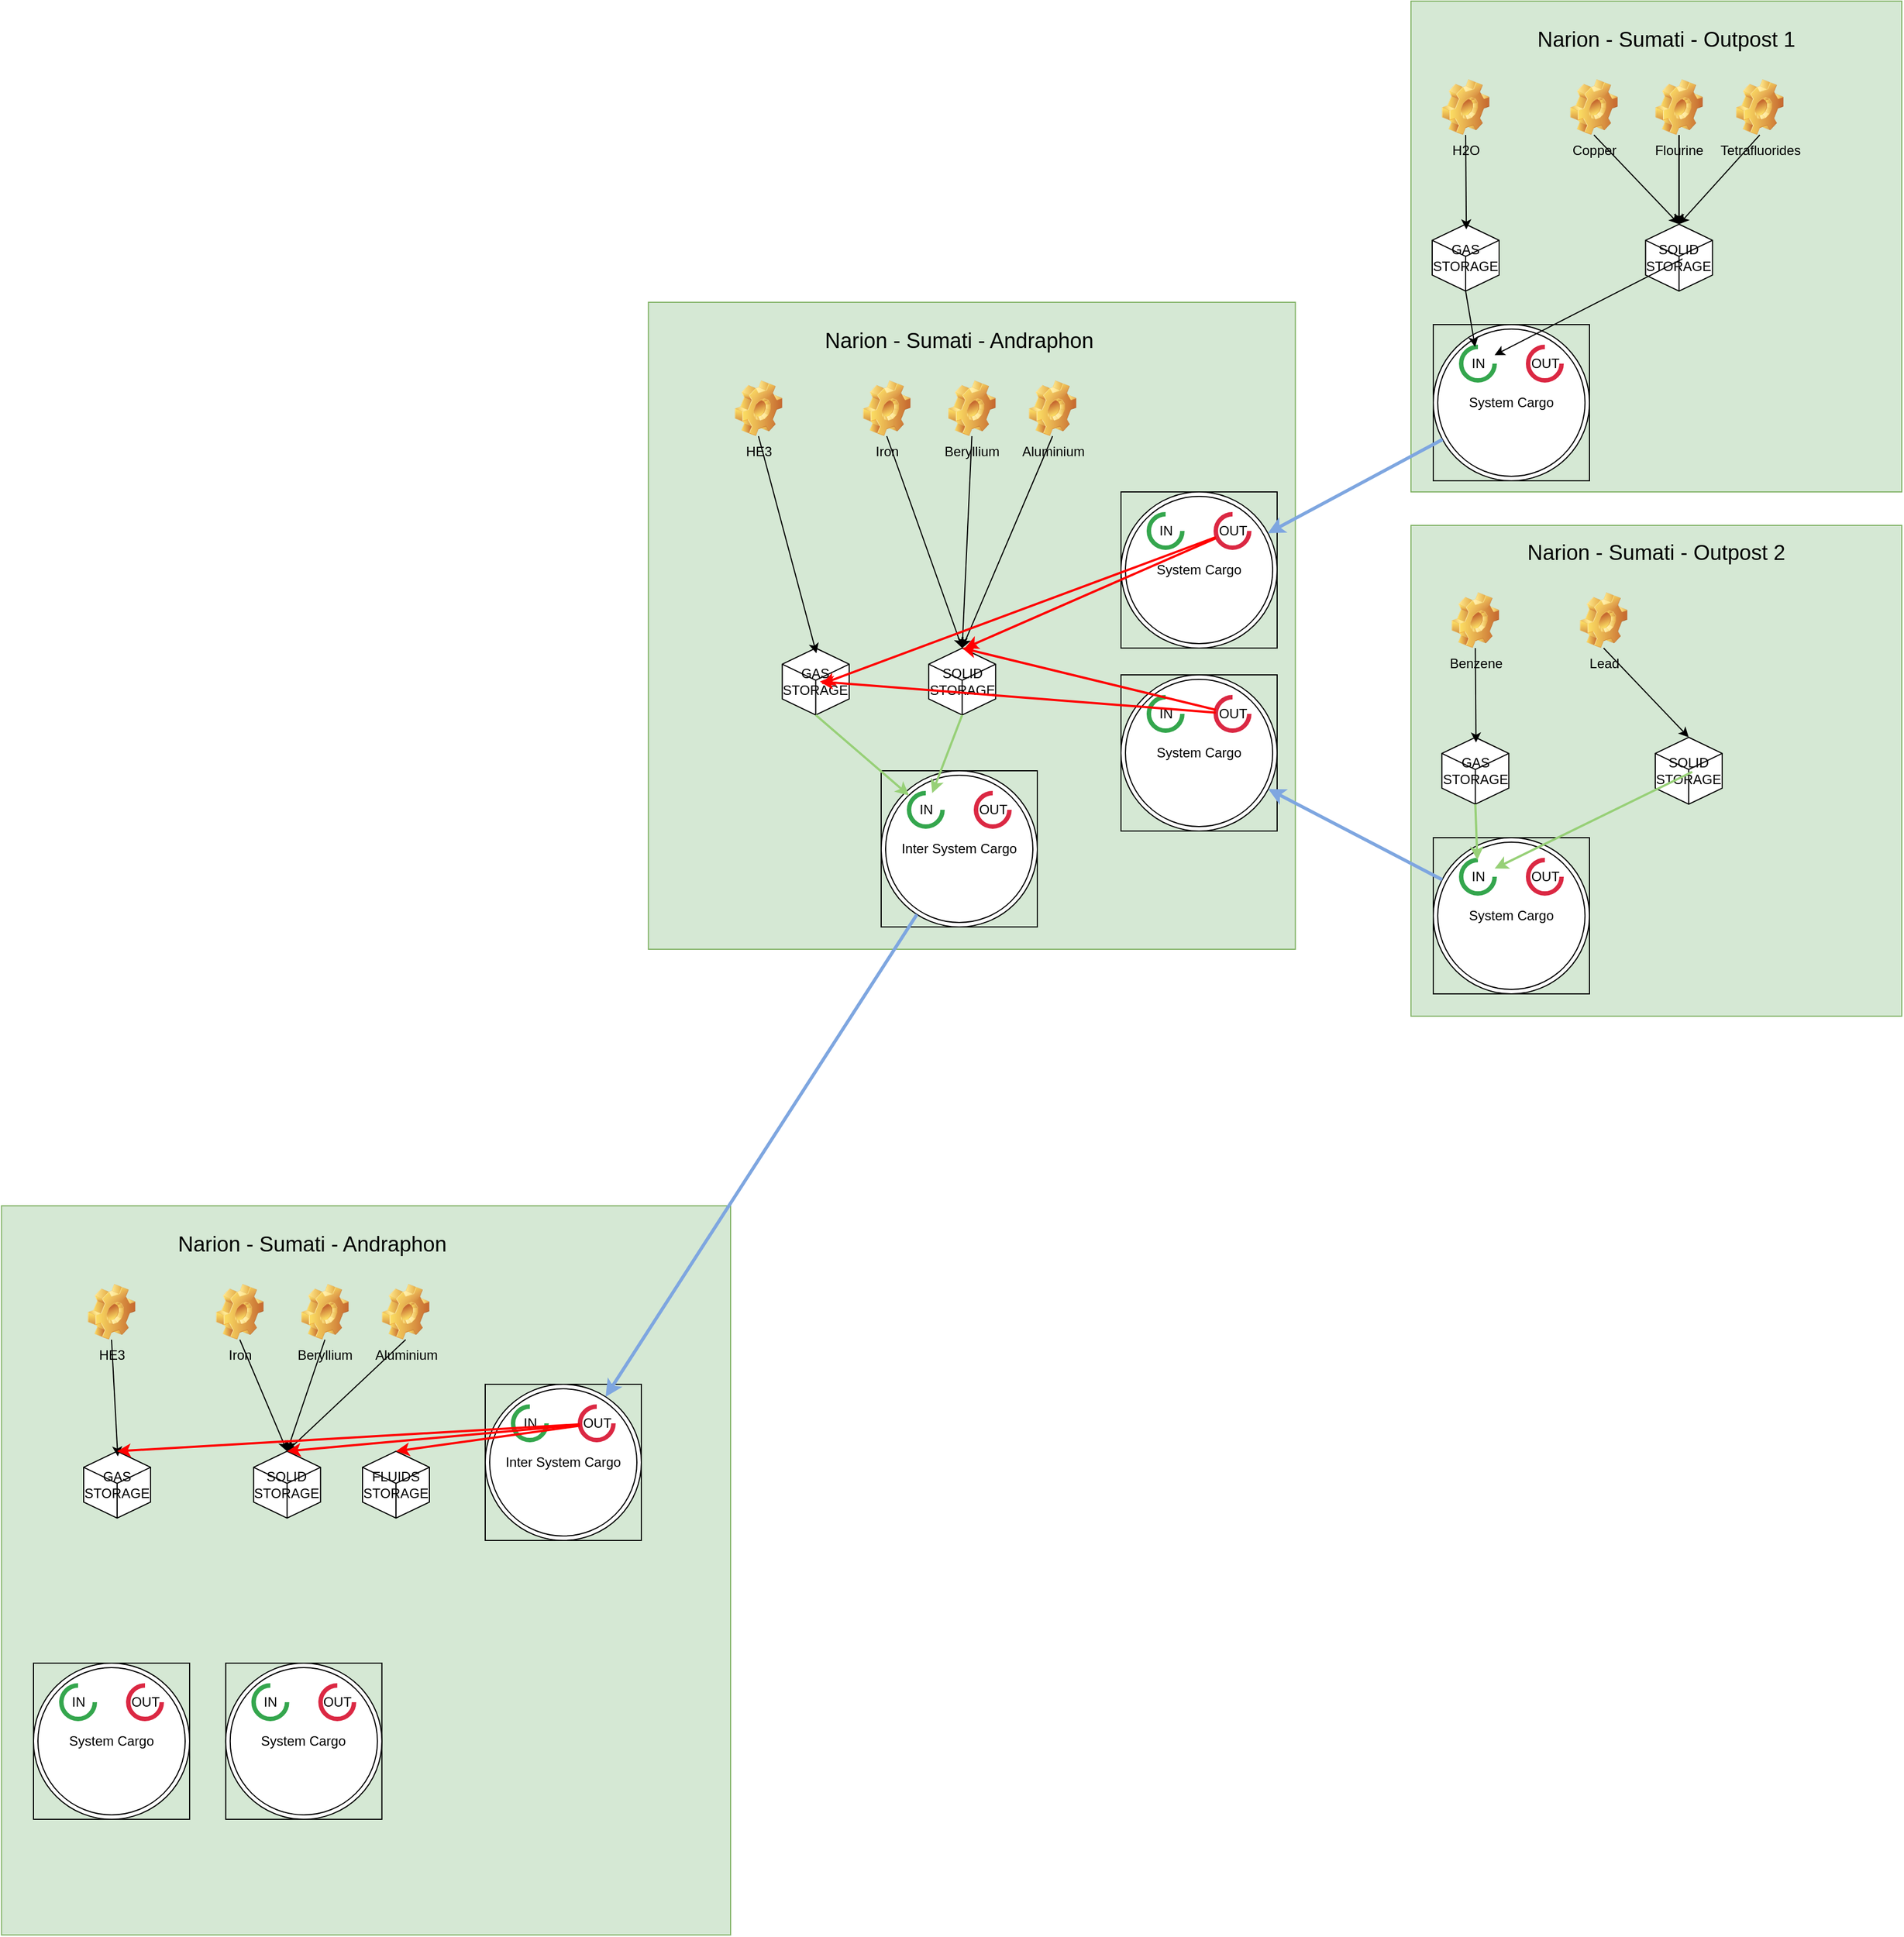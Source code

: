 <mxfile version="21.8.0" type="github">
  <diagram id="6a731a19-8d31-9384-78a2-239565b7b9f0" name="Page-1">
    <mxGraphModel dx="2856" dy="1709" grid="1" gridSize="10" guides="1" tooltips="1" connect="1" arrows="1" fold="1" page="1" pageScale="1" pageWidth="1169" pageHeight="827" background="none" math="0" shadow="0">
      <root>
        <mxCell id="0" />
        <mxCell id="1" parent="0" />
        <mxCell id="N36Ikm1QesRVF4nRVXAc-55" value="" style="whiteSpace=wrap;html=1;aspect=fixed;fillColor=#d5e8d4;strokeColor=#82b366;" vertex="1" parent="1">
          <mxGeometry x="-13.68" y="10" width="580" height="580" as="geometry" />
        </mxCell>
        <mxCell id="N36Ikm1QesRVF4nRVXAc-56" value="Narion - Sumati - Andraphon" style="text;strokeColor=none;align=center;fillColor=none;html=1;verticalAlign=middle;whiteSpace=wrap;rounded=0;fontSize=19;" vertex="1" parent="1">
          <mxGeometry x="60" y="30" width="410" height="30" as="geometry" />
        </mxCell>
        <mxCell id="N36Ikm1QesRVF4nRVXAc-57" value="HE3" style="shape=image;html=1;verticalLabelPosition=bottom;verticalAlign=top;imageAspect=1;aspect=fixed;image=img/clipart/Gear_128x128.png" vertex="1" parent="1">
          <mxGeometry x="63.69" y="80" width="42.63" height="50" as="geometry" />
        </mxCell>
        <mxCell id="N36Ikm1QesRVF4nRVXAc-58" value="GAS STORAGE" style="html=1;whiteSpace=wrap;shape=isoCube2;backgroundOutline=1;isoAngle=15;" vertex="1" parent="1">
          <mxGeometry x="106.32" y="320" width="60" height="60" as="geometry" />
        </mxCell>
        <mxCell id="N36Ikm1QesRVF4nRVXAc-59" style="edgeStyle=none;rounded=0;orthogonalLoop=1;jettySize=auto;html=1;exitX=0.5;exitY=1;exitDx=0;exitDy=0;entryX=0.51;entryY=0.078;entryDx=0;entryDy=0;entryPerimeter=0;" edge="1" parent="1" source="N36Ikm1QesRVF4nRVXAc-57" target="N36Ikm1QesRVF4nRVXAc-58">
          <mxGeometry relative="1" as="geometry">
            <mxPoint x="85" y="200" as="targetPoint" />
          </mxGeometry>
        </mxCell>
        <mxCell id="N36Ikm1QesRVF4nRVXAc-60" value="Iron" style="shape=image;html=1;verticalLabelPosition=bottom;verticalAlign=top;imageAspect=1;aspect=fixed;image=img/clipart/Gear_128x128.png" vertex="1" parent="1">
          <mxGeometry x="178.69" y="80" width="42.63" height="50" as="geometry" />
        </mxCell>
        <mxCell id="N36Ikm1QesRVF4nRVXAc-61" value="SOLID STORAGE" style="html=1;whiteSpace=wrap;shape=isoCube2;backgroundOutline=1;isoAngle=15;" vertex="1" parent="1">
          <mxGeometry x="237.63" y="320" width="60" height="60" as="geometry" />
        </mxCell>
        <mxCell id="N36Ikm1QesRVF4nRVXAc-62" style="edgeStyle=none;rounded=0;orthogonalLoop=1;jettySize=auto;html=1;exitX=0.5;exitY=1;exitDx=0;exitDy=0;entryX=0.5;entryY=0;entryDx=0;entryDy=0;entryPerimeter=0;" edge="1" parent="1" source="N36Ikm1QesRVF4nRVXAc-60" target="N36Ikm1QesRVF4nRVXAc-61">
          <mxGeometry relative="1" as="geometry">
            <mxPoint x="268" y="225" as="targetPoint" />
          </mxGeometry>
        </mxCell>
        <mxCell id="N36Ikm1QesRVF4nRVXAc-63" value="Beryllium" style="shape=image;html=1;verticalLabelPosition=bottom;verticalAlign=top;imageAspect=1;aspect=fixed;image=img/clipart/Gear_128x128.png" vertex="1" parent="1">
          <mxGeometry x="255" y="80" width="42.63" height="50" as="geometry" />
        </mxCell>
        <mxCell id="N36Ikm1QesRVF4nRVXAc-64" value="Aluminium" style="shape=image;html=1;verticalLabelPosition=bottom;verticalAlign=top;imageAspect=1;aspect=fixed;image=img/clipart/Gear_128x128.png" vertex="1" parent="1">
          <mxGeometry x="327.37" y="80" width="42.63" height="50" as="geometry" />
        </mxCell>
        <mxCell id="N36Ikm1QesRVF4nRVXAc-65" style="edgeStyle=none;rounded=0;orthogonalLoop=1;jettySize=auto;html=1;exitX=0.5;exitY=1;exitDx=0;exitDy=0;entryX=0.5;entryY=0;entryDx=0;entryDy=0;entryPerimeter=0;" edge="1" parent="1" source="N36Ikm1QesRVF4nRVXAc-63" target="N36Ikm1QesRVF4nRVXAc-61">
          <mxGeometry relative="1" as="geometry">
            <mxPoint x="211" y="225" as="targetPoint" />
            <mxPoint x="210" y="140" as="sourcePoint" />
          </mxGeometry>
        </mxCell>
        <mxCell id="N36Ikm1QesRVF4nRVXAc-66" style="edgeStyle=none;rounded=0;orthogonalLoop=1;jettySize=auto;html=1;exitX=0.5;exitY=1;exitDx=0;exitDy=0;entryX=0.5;entryY=0;entryDx=0;entryDy=0;entryPerimeter=0;" edge="1" parent="1" source="N36Ikm1QesRVF4nRVXAc-64" target="N36Ikm1QesRVF4nRVXAc-61">
          <mxGeometry relative="1" as="geometry">
            <mxPoint x="210" y="220" as="targetPoint" />
            <mxPoint x="286" y="140" as="sourcePoint" />
          </mxGeometry>
        </mxCell>
        <mxCell id="N36Ikm1QesRVF4nRVXAc-68" value="" style="whiteSpace=wrap;html=1;aspect=fixed;fillColor=#d5e8d4;strokeColor=#82b366;" vertex="1" parent="1">
          <mxGeometry x="670" y="-260" width="440" height="440" as="geometry" />
        </mxCell>
        <mxCell id="N36Ikm1QesRVF4nRVXAc-69" value="Narion - Sumati - Outpost 1" style="text;strokeColor=none;align=center;fillColor=none;html=1;verticalAlign=middle;whiteSpace=wrap;rounded=0;fontSize=19;" vertex="1" parent="1">
          <mxGeometry x="694" y="-240" width="410" height="30" as="geometry" />
        </mxCell>
        <mxCell id="N36Ikm1QesRVF4nRVXAc-70" value="H2O" style="shape=image;html=1;verticalLabelPosition=bottom;verticalAlign=top;imageAspect=1;aspect=fixed;image=img/clipart/Gear_128x128.png" vertex="1" parent="1">
          <mxGeometry x="697.69" y="-190" width="42.63" height="50" as="geometry" />
        </mxCell>
        <mxCell id="N36Ikm1QesRVF4nRVXAc-71" value="GAS STORAGE" style="html=1;whiteSpace=wrap;shape=isoCube2;backgroundOutline=1;isoAngle=15;" vertex="1" parent="1">
          <mxGeometry x="689" y="-60" width="60" height="60" as="geometry" />
        </mxCell>
        <mxCell id="N36Ikm1QesRVF4nRVXAc-72" style="edgeStyle=none;rounded=0;orthogonalLoop=1;jettySize=auto;html=1;exitX=0.5;exitY=1;exitDx=0;exitDy=0;entryX=0.51;entryY=0.078;entryDx=0;entryDy=0;entryPerimeter=0;" edge="1" parent="1" source="N36Ikm1QesRVF4nRVXAc-70" target="N36Ikm1QesRVF4nRVXAc-71">
          <mxGeometry relative="1" as="geometry">
            <mxPoint x="719" y="-70" as="targetPoint" />
          </mxGeometry>
        </mxCell>
        <mxCell id="N36Ikm1QesRVF4nRVXAc-73" value="Copper" style="shape=image;html=1;verticalLabelPosition=bottom;verticalAlign=top;imageAspect=1;aspect=fixed;image=img/clipart/Gear_128x128.png" vertex="1" parent="1">
          <mxGeometry x="812.69" y="-190" width="42.63" height="50" as="geometry" />
        </mxCell>
        <mxCell id="N36Ikm1QesRVF4nRVXAc-74" value="SOLID STORAGE" style="html=1;whiteSpace=wrap;shape=isoCube2;backgroundOutline=1;isoAngle=15;" vertex="1" parent="1">
          <mxGeometry x="880.31" y="-60" width="60" height="60" as="geometry" />
        </mxCell>
        <mxCell id="N36Ikm1QesRVF4nRVXAc-75" style="edgeStyle=none;rounded=0;orthogonalLoop=1;jettySize=auto;html=1;exitX=0.5;exitY=1;exitDx=0;exitDy=0;entryX=0.5;entryY=0;entryDx=0;entryDy=0;entryPerimeter=0;" edge="1" parent="1" source="N36Ikm1QesRVF4nRVXAc-73" target="N36Ikm1QesRVF4nRVXAc-74">
          <mxGeometry relative="1" as="geometry">
            <mxPoint x="902" y="-45" as="targetPoint" />
          </mxGeometry>
        </mxCell>
        <mxCell id="N36Ikm1QesRVF4nRVXAc-100" value="" style="edgeStyle=none;rounded=0;orthogonalLoop=1;jettySize=auto;html=1;" edge="1" parent="1" source="N36Ikm1QesRVF4nRVXAc-76" target="N36Ikm1QesRVF4nRVXAc-74">
          <mxGeometry relative="1" as="geometry" />
        </mxCell>
        <mxCell id="N36Ikm1QesRVF4nRVXAc-76" value="Flourine" style="shape=image;html=1;verticalLabelPosition=bottom;verticalAlign=top;imageAspect=1;aspect=fixed;image=img/clipart/Gear_128x128.png" vertex="1" parent="1">
          <mxGeometry x="889" y="-190" width="42.63" height="50" as="geometry" />
        </mxCell>
        <mxCell id="N36Ikm1QesRVF4nRVXAc-77" value="Tetrafluorides" style="shape=image;html=1;verticalLabelPosition=bottom;verticalAlign=top;imageAspect=1;aspect=fixed;image=img/clipart/Gear_128x128.png" vertex="1" parent="1">
          <mxGeometry x="961.37" y="-190" width="42.63" height="50" as="geometry" />
        </mxCell>
        <mxCell id="N36Ikm1QesRVF4nRVXAc-78" style="edgeStyle=none;rounded=0;orthogonalLoop=1;jettySize=auto;html=1;exitX=0.5;exitY=1;exitDx=0;exitDy=0;entryX=0.5;entryY=0;entryDx=0;entryDy=0;entryPerimeter=0;" edge="1" parent="1" source="N36Ikm1QesRVF4nRVXAc-76" target="N36Ikm1QesRVF4nRVXAc-74">
          <mxGeometry relative="1" as="geometry">
            <mxPoint x="845" y="-45" as="targetPoint" />
            <mxPoint x="844" y="-130" as="sourcePoint" />
          </mxGeometry>
        </mxCell>
        <mxCell id="N36Ikm1QesRVF4nRVXAc-79" style="edgeStyle=none;rounded=0;orthogonalLoop=1;jettySize=auto;html=1;exitX=0.5;exitY=1;exitDx=0;exitDy=0;entryX=0.5;entryY=0;entryDx=0;entryDy=0;entryPerimeter=0;" edge="1" parent="1" source="N36Ikm1QesRVF4nRVXAc-77" target="N36Ikm1QesRVF4nRVXAc-74">
          <mxGeometry relative="1" as="geometry">
            <mxPoint x="844" y="-50" as="targetPoint" />
            <mxPoint x="920" y="-130" as="sourcePoint" />
          </mxGeometry>
        </mxCell>
        <mxCell id="N36Ikm1QesRVF4nRVXAc-83" value="" style="group;strokeColor=default;" vertex="1" connectable="0" parent="1">
          <mxGeometry x="195" y="430" width="140" height="140" as="geometry" />
        </mxCell>
        <mxCell id="N36Ikm1QesRVF4nRVXAc-80" value="Inter System Cargo" style="ellipse;shape=doubleEllipse;whiteSpace=wrap;html=1;aspect=fixed;" vertex="1" parent="N36Ikm1QesRVF4nRVXAc-83">
          <mxGeometry width="140" height="140" as="geometry" />
        </mxCell>
        <mxCell id="N36Ikm1QesRVF4nRVXAc-81" value="IN" style="html=1;shadow=0;dashed=0;shape=mxgraph.basic.arc;startAngle=0.25;endAngle=1;strokeWidth=4;strokeColor=#34A64D;" vertex="1" parent="N36Ikm1QesRVF4nRVXAc-83">
          <mxGeometry x="25" y="20" width="30" height="30" as="geometry" />
        </mxCell>
        <mxCell id="N36Ikm1QesRVF4nRVXAc-82" value="OUT" style="html=1;shadow=0;dashed=0;shape=mxgraph.basic.arc;startAngle=0.25;endAngle=1;strokeWidth=4;strokeColor=#DB2843;" vertex="1" parent="N36Ikm1QesRVF4nRVXAc-83">
          <mxGeometry x="85" y="20" width="30" height="30" as="geometry" />
        </mxCell>
        <mxCell id="N36Ikm1QesRVF4nRVXAc-84" style="edgeStyle=none;rounded=0;orthogonalLoop=1;jettySize=auto;html=1;exitX=0.5;exitY=1;exitDx=0;exitDy=0;exitPerimeter=0;strokeColor=#97D077;strokeWidth=2;" edge="1" parent="1" source="N36Ikm1QesRVF4nRVXAc-58" target="N36Ikm1QesRVF4nRVXAc-81">
          <mxGeometry relative="1" as="geometry" />
        </mxCell>
        <mxCell id="N36Ikm1QesRVF4nRVXAc-85" style="edgeStyle=none;rounded=0;orthogonalLoop=1;jettySize=auto;html=1;exitX=0.5;exitY=1;exitDx=0;exitDy=0;exitPerimeter=0;strokeColor=#97D077;strokeWidth=2;" edge="1" parent="1" source="N36Ikm1QesRVF4nRVXAc-61" target="N36Ikm1QesRVF4nRVXAc-81">
          <mxGeometry relative="1" as="geometry">
            <mxPoint x="70" y="450" as="targetPoint" />
          </mxGeometry>
        </mxCell>
        <mxCell id="N36Ikm1QesRVF4nRVXAc-86" value="" style="group;strokeColor=default;" vertex="1" connectable="0" parent="1">
          <mxGeometry x="410" y="180" width="140" height="140" as="geometry" />
        </mxCell>
        <mxCell id="N36Ikm1QesRVF4nRVXAc-87" value="System Cargo" style="ellipse;shape=doubleEllipse;whiteSpace=wrap;html=1;aspect=fixed;" vertex="1" parent="N36Ikm1QesRVF4nRVXAc-86">
          <mxGeometry width="140" height="140" as="geometry" />
        </mxCell>
        <mxCell id="N36Ikm1QesRVF4nRVXAc-88" value="IN" style="html=1;shadow=0;dashed=0;shape=mxgraph.basic.arc;startAngle=0.25;endAngle=1;strokeWidth=4;strokeColor=#34A64D;" vertex="1" parent="N36Ikm1QesRVF4nRVXAc-86">
          <mxGeometry x="25" y="20" width="30" height="30" as="geometry" />
        </mxCell>
        <mxCell id="N36Ikm1QesRVF4nRVXAc-89" value="OUT" style="html=1;shadow=0;dashed=0;shape=mxgraph.basic.arc;startAngle=0.25;endAngle=1;strokeWidth=4;strokeColor=#DB2843;" vertex="1" parent="N36Ikm1QesRVF4nRVXAc-86">
          <mxGeometry x="85" y="20" width="30" height="30" as="geometry" />
        </mxCell>
        <mxCell id="N36Ikm1QesRVF4nRVXAc-94" value="" style="whiteSpace=wrap;html=1;aspect=fixed;fillColor=#d5e8d4;strokeColor=#82b366;" vertex="1" parent="1">
          <mxGeometry x="670" y="210" width="440" height="440" as="geometry" />
        </mxCell>
        <mxCell id="N36Ikm1QesRVF4nRVXAc-95" value="Narion - Sumati - Outpost 2" style="text;strokeColor=none;align=center;fillColor=none;html=1;verticalAlign=middle;whiteSpace=wrap;rounded=0;fontSize=19;" vertex="1" parent="1">
          <mxGeometry x="685" y="220" width="410" height="30" as="geometry" />
        </mxCell>
        <mxCell id="N36Ikm1QesRVF4nRVXAc-96" value="" style="group;strokeColor=default;" vertex="1" connectable="0" parent="1">
          <mxGeometry x="690" y="30" width="140" height="140" as="geometry" />
        </mxCell>
        <mxCell id="N36Ikm1QesRVF4nRVXAc-97" value="System Cargo" style="ellipse;shape=doubleEllipse;whiteSpace=wrap;html=1;aspect=fixed;" vertex="1" parent="N36Ikm1QesRVF4nRVXAc-96">
          <mxGeometry width="140" height="140" as="geometry" />
        </mxCell>
        <mxCell id="N36Ikm1QesRVF4nRVXAc-98" value="IN" style="html=1;shadow=0;dashed=0;shape=mxgraph.basic.arc;startAngle=0.25;endAngle=1;strokeWidth=4;strokeColor=#34A64D;" vertex="1" parent="N36Ikm1QesRVF4nRVXAc-96">
          <mxGeometry x="25" y="20" width="30" height="30" as="geometry" />
        </mxCell>
        <mxCell id="N36Ikm1QesRVF4nRVXAc-99" value="OUT" style="html=1;shadow=0;dashed=0;shape=mxgraph.basic.arc;startAngle=0.25;endAngle=1;strokeWidth=4;strokeColor=#DB2843;" vertex="1" parent="N36Ikm1QesRVF4nRVXAc-96">
          <mxGeometry x="85" y="20" width="30" height="30" as="geometry" />
        </mxCell>
        <mxCell id="N36Ikm1QesRVF4nRVXAc-101" style="edgeStyle=none;rounded=0;orthogonalLoop=1;jettySize=auto;html=1;exitX=0.5;exitY=1;exitDx=0;exitDy=0;exitPerimeter=0;" edge="1" parent="1" source="N36Ikm1QesRVF4nRVXAc-71" target="N36Ikm1QesRVF4nRVXAc-98">
          <mxGeometry relative="1" as="geometry">
            <mxPoint x="730" y="-45" as="targetPoint" />
            <mxPoint x="729" y="-130" as="sourcePoint" />
          </mxGeometry>
        </mxCell>
        <mxCell id="N36Ikm1QesRVF4nRVXAc-102" style="edgeStyle=none;rounded=0;orthogonalLoop=1;jettySize=auto;html=1;exitX=0.552;exitY=0.517;exitDx=0;exitDy=0;exitPerimeter=0;" edge="1" parent="1" source="N36Ikm1QesRVF4nRVXAc-74" target="N36Ikm1QesRVF4nRVXAc-98">
          <mxGeometry relative="1" as="geometry">
            <mxPoint x="920" y="-50" as="targetPoint" />
            <mxPoint x="844" y="-130" as="sourcePoint" />
          </mxGeometry>
        </mxCell>
        <mxCell id="N36Ikm1QesRVF4nRVXAc-103" style="edgeStyle=none;rounded=0;orthogonalLoop=1;jettySize=auto;html=1;strokeColor=#7EA6E0;strokeWidth=3;" edge="1" parent="1" source="N36Ikm1QesRVF4nRVXAc-97" target="N36Ikm1QesRVF4nRVXAc-87">
          <mxGeometry relative="1" as="geometry">
            <mxPoint x="755" y="67" as="targetPoint" />
            <mxPoint x="923" y="-19" as="sourcePoint" />
          </mxGeometry>
        </mxCell>
        <mxCell id="N36Ikm1QesRVF4nRVXAc-104" style="edgeStyle=none;rounded=0;orthogonalLoop=1;jettySize=auto;html=1;entryX=0.589;entryY=0.536;entryDx=0;entryDy=0;entryPerimeter=0;strokeColor=#ff0000;strokeWidth=2;" edge="1" parent="1" source="N36Ikm1QesRVF4nRVXAc-89" target="N36Ikm1QesRVF4nRVXAc-58">
          <mxGeometry relative="1" as="geometry">
            <mxPoint x="552" y="227" as="targetPoint" />
            <mxPoint x="708" y="143" as="sourcePoint" />
          </mxGeometry>
        </mxCell>
        <mxCell id="N36Ikm1QesRVF4nRVXAc-105" style="edgeStyle=none;rounded=0;orthogonalLoop=1;jettySize=auto;html=1;strokeColor=#ff0000;strokeWidth=2;" edge="1" parent="1" source="N36Ikm1QesRVF4nRVXAc-89">
          <mxGeometry relative="1" as="geometry">
            <mxPoint x="270" y="320" as="targetPoint" />
            <mxPoint x="505" y="231" as="sourcePoint" />
          </mxGeometry>
        </mxCell>
        <mxCell id="N36Ikm1QesRVF4nRVXAc-106" value="" style="group;strokeColor=default;" vertex="1" connectable="0" parent="1">
          <mxGeometry x="410" y="344" width="140" height="140" as="geometry" />
        </mxCell>
        <mxCell id="N36Ikm1QesRVF4nRVXAc-107" value="System Cargo" style="ellipse;shape=doubleEllipse;whiteSpace=wrap;html=1;aspect=fixed;" vertex="1" parent="N36Ikm1QesRVF4nRVXAc-106">
          <mxGeometry width="140" height="140" as="geometry" />
        </mxCell>
        <mxCell id="N36Ikm1QesRVF4nRVXAc-108" value="IN" style="html=1;shadow=0;dashed=0;shape=mxgraph.basic.arc;startAngle=0.25;endAngle=1;strokeWidth=4;strokeColor=#34A64D;" vertex="1" parent="N36Ikm1QesRVF4nRVXAc-106">
          <mxGeometry x="25" y="20" width="30" height="30" as="geometry" />
        </mxCell>
        <mxCell id="N36Ikm1QesRVF4nRVXAc-109" value="OUT" style="html=1;shadow=0;dashed=0;shape=mxgraph.basic.arc;startAngle=0.25;endAngle=1;strokeWidth=4;strokeColor=#DB2843;" vertex="1" parent="N36Ikm1QesRVF4nRVXAc-106">
          <mxGeometry x="85" y="20" width="30" height="30" as="geometry" />
        </mxCell>
        <mxCell id="N36Ikm1QesRVF4nRVXAc-110" value="" style="group;strokeColor=default;" vertex="1" connectable="0" parent="1">
          <mxGeometry x="690" y="490" width="140" height="140" as="geometry" />
        </mxCell>
        <mxCell id="N36Ikm1QesRVF4nRVXAc-111" value="System Cargo" style="ellipse;shape=doubleEllipse;whiteSpace=wrap;html=1;aspect=fixed;" vertex="1" parent="N36Ikm1QesRVF4nRVXAc-110">
          <mxGeometry width="140" height="140" as="geometry" />
        </mxCell>
        <mxCell id="N36Ikm1QesRVF4nRVXAc-112" value="IN" style="html=1;shadow=0;dashed=0;shape=mxgraph.basic.arc;startAngle=0.25;endAngle=1;strokeWidth=4;strokeColor=#34A64D;" vertex="1" parent="N36Ikm1QesRVF4nRVXAc-110">
          <mxGeometry x="25" y="20" width="30" height="30" as="geometry" />
        </mxCell>
        <mxCell id="N36Ikm1QesRVF4nRVXAc-113" value="OUT" style="html=1;shadow=0;dashed=0;shape=mxgraph.basic.arc;startAngle=0.25;endAngle=1;strokeWidth=4;strokeColor=#DB2843;" vertex="1" parent="N36Ikm1QesRVF4nRVXAc-110">
          <mxGeometry x="85" y="20" width="30" height="30" as="geometry" />
        </mxCell>
        <mxCell id="N36Ikm1QesRVF4nRVXAc-114" style="edgeStyle=none;rounded=0;orthogonalLoop=1;jettySize=auto;html=1;strokeColor=#7EA6E0;strokeWidth=3;" edge="1" parent="1" source="N36Ikm1QesRVF4nRVXAc-111" target="N36Ikm1QesRVF4nRVXAc-107">
          <mxGeometry relative="1" as="geometry">
            <mxPoint x="552" y="227" as="targetPoint" />
            <mxPoint x="708" y="143" as="sourcePoint" />
          </mxGeometry>
        </mxCell>
        <mxCell id="N36Ikm1QesRVF4nRVXAc-115" style="edgeStyle=none;rounded=0;orthogonalLoop=1;jettySize=auto;html=1;entryX=0.561;entryY=0.5;entryDx=0;entryDy=0;entryPerimeter=0;strokeColor=#ff0000;strokeWidth=2;" edge="1" parent="1" source="N36Ikm1QesRVF4nRVXAc-109" target="N36Ikm1QesRVF4nRVXAc-58">
          <mxGeometry relative="1" as="geometry">
            <mxPoint x="552" y="456" as="targetPoint" />
            <mxPoint x="708" y="538" as="sourcePoint" />
          </mxGeometry>
        </mxCell>
        <mxCell id="N36Ikm1QesRVF4nRVXAc-116" style="edgeStyle=none;rounded=0;orthogonalLoop=1;jettySize=auto;html=1;entryX=0.5;entryY=0;entryDx=0;entryDy=0;entryPerimeter=0;strokeColor=#ff0000;strokeWidth=2;" edge="1" parent="1" source="N36Ikm1QesRVF4nRVXAc-109" target="N36Ikm1QesRVF4nRVXAc-61">
          <mxGeometry relative="1" as="geometry">
            <mxPoint x="150" y="360" as="targetPoint" />
            <mxPoint x="505" y="388" as="sourcePoint" />
          </mxGeometry>
        </mxCell>
        <mxCell id="N36Ikm1QesRVF4nRVXAc-117" value="Benzene" style="shape=image;html=1;verticalLabelPosition=bottom;verticalAlign=top;imageAspect=1;aspect=fixed;image=img/clipart/Gear_128x128.png" vertex="1" parent="1">
          <mxGeometry x="706.38" y="270" width="42.63" height="50" as="geometry" />
        </mxCell>
        <mxCell id="N36Ikm1QesRVF4nRVXAc-118" value="GAS STORAGE" style="html=1;whiteSpace=wrap;shape=isoCube2;backgroundOutline=1;isoAngle=15;" vertex="1" parent="1">
          <mxGeometry x="697.69" y="400" width="60" height="60" as="geometry" />
        </mxCell>
        <mxCell id="N36Ikm1QesRVF4nRVXAc-119" style="edgeStyle=none;rounded=0;orthogonalLoop=1;jettySize=auto;html=1;exitX=0.5;exitY=1;exitDx=0;exitDy=0;entryX=0.51;entryY=0.078;entryDx=0;entryDy=0;entryPerimeter=0;" edge="1" parent="1" source="N36Ikm1QesRVF4nRVXAc-117" target="N36Ikm1QesRVF4nRVXAc-118">
          <mxGeometry relative="1" as="geometry">
            <mxPoint x="727.69" y="390" as="targetPoint" />
          </mxGeometry>
        </mxCell>
        <mxCell id="N36Ikm1QesRVF4nRVXAc-120" value="Lead" style="shape=image;html=1;verticalLabelPosition=bottom;verticalAlign=top;imageAspect=1;aspect=fixed;image=img/clipart/Gear_128x128.png" vertex="1" parent="1">
          <mxGeometry x="821.38" y="270" width="42.63" height="50" as="geometry" />
        </mxCell>
        <mxCell id="N36Ikm1QesRVF4nRVXAc-121" value="SOLID STORAGE" style="html=1;whiteSpace=wrap;shape=isoCube2;backgroundOutline=1;isoAngle=15;" vertex="1" parent="1">
          <mxGeometry x="889" y="400" width="60" height="60" as="geometry" />
        </mxCell>
        <mxCell id="N36Ikm1QesRVF4nRVXAc-122" style="edgeStyle=none;rounded=0;orthogonalLoop=1;jettySize=auto;html=1;exitX=0.5;exitY=1;exitDx=0;exitDy=0;entryX=0.5;entryY=0;entryDx=0;entryDy=0;entryPerimeter=0;" edge="1" parent="1" source="N36Ikm1QesRVF4nRVXAc-120" target="N36Ikm1QesRVF4nRVXAc-121">
          <mxGeometry relative="1" as="geometry">
            <mxPoint x="910.69" y="415" as="targetPoint" />
          </mxGeometry>
        </mxCell>
        <mxCell id="N36Ikm1QesRVF4nRVXAc-123" style="edgeStyle=none;rounded=0;orthogonalLoop=1;jettySize=auto;html=1;exitX=0.5;exitY=1;exitDx=0;exitDy=0;exitPerimeter=0;strokeColor=#97D077;strokeWidth=2;" edge="1" parent="1" source="N36Ikm1QesRVF4nRVXAc-118" target="N36Ikm1QesRVF4nRVXAc-112">
          <mxGeometry relative="1" as="geometry">
            <mxPoint x="735.69" y="510" as="targetPoint" />
            <mxPoint x="737.69" y="330" as="sourcePoint" />
          </mxGeometry>
        </mxCell>
        <mxCell id="N36Ikm1QesRVF4nRVXAc-124" style="edgeStyle=none;rounded=0;orthogonalLoop=1;jettySize=auto;html=1;exitX=0.552;exitY=0.517;exitDx=0;exitDy=0;exitPerimeter=0;strokeColor=#97D077;strokeWidth=2;" edge="1" parent="1" source="N36Ikm1QesRVF4nRVXAc-121" target="N36Ikm1QesRVF4nRVXAc-112">
          <mxGeometry relative="1" as="geometry">
            <mxPoint x="753.69" y="517" as="targetPoint" />
            <mxPoint x="852.69" y="330" as="sourcePoint" />
          </mxGeometry>
        </mxCell>
        <mxCell id="N36Ikm1QesRVF4nRVXAc-125" value="" style="whiteSpace=wrap;html=1;aspect=fixed;fillColor=#d5e8d4;strokeColor=#82b366;perimeter=rectanglePerimeter;resizeWidth=1;resizeHeight=1;" vertex="1" parent="1">
          <mxGeometry x="-593.68" y="820" width="653.68" height="653.68" as="geometry" />
        </mxCell>
        <mxCell id="N36Ikm1QesRVF4nRVXAc-126" value="Narion - Sumati - Andraphon" style="text;strokeColor=none;align=center;fillColor=none;html=1;verticalAlign=middle;whiteSpace=wrap;rounded=0;fontSize=19;" vertex="1" parent="1">
          <mxGeometry x="-520" y="840" width="410" height="30" as="geometry" />
        </mxCell>
        <mxCell id="N36Ikm1QesRVF4nRVXAc-127" value="HE3" style="shape=image;html=1;verticalLabelPosition=bottom;verticalAlign=top;imageAspect=1;aspect=fixed;image=img/clipart/Gear_128x128.png" vertex="1" parent="1">
          <mxGeometry x="-516.31" y="890" width="42.63" height="50" as="geometry" />
        </mxCell>
        <mxCell id="N36Ikm1QesRVF4nRVXAc-128" value="GAS STORAGE" style="html=1;whiteSpace=wrap;shape=isoCube2;backgroundOutline=1;isoAngle=15;" vertex="1" parent="1">
          <mxGeometry x="-520" y="1040" width="60" height="60" as="geometry" />
        </mxCell>
        <mxCell id="N36Ikm1QesRVF4nRVXAc-129" style="edgeStyle=none;rounded=0;orthogonalLoop=1;jettySize=auto;html=1;exitX=0.5;exitY=1;exitDx=0;exitDy=0;entryX=0.51;entryY=0.078;entryDx=0;entryDy=0;entryPerimeter=0;" edge="1" parent="1" source="N36Ikm1QesRVF4nRVXAc-127" target="N36Ikm1QesRVF4nRVXAc-128">
          <mxGeometry relative="1" as="geometry">
            <mxPoint x="-495" y="1010" as="targetPoint" />
          </mxGeometry>
        </mxCell>
        <mxCell id="N36Ikm1QesRVF4nRVXAc-130" value="Iron" style="shape=image;html=1;verticalLabelPosition=bottom;verticalAlign=top;imageAspect=1;aspect=fixed;image=img/clipart/Gear_128x128.png" vertex="1" parent="1">
          <mxGeometry x="-401.31" y="890" width="42.63" height="50" as="geometry" />
        </mxCell>
        <mxCell id="N36Ikm1QesRVF4nRVXAc-132" style="edgeStyle=none;rounded=0;orthogonalLoop=1;jettySize=auto;html=1;exitX=0.5;exitY=1;exitDx=0;exitDy=0;entryX=0.5;entryY=0;entryDx=0;entryDy=0;entryPerimeter=0;" edge="1" parent="1" source="N36Ikm1QesRVF4nRVXAc-130" target="N36Ikm1QesRVF4nRVXAc-131">
          <mxGeometry relative="1" as="geometry">
            <mxPoint x="-312" y="1035" as="targetPoint" />
          </mxGeometry>
        </mxCell>
        <mxCell id="N36Ikm1QesRVF4nRVXAc-133" value="Beryllium" style="shape=image;html=1;verticalLabelPosition=bottom;verticalAlign=top;imageAspect=1;aspect=fixed;image=img/clipart/Gear_128x128.png" vertex="1" parent="1">
          <mxGeometry x="-325" y="890" width="42.63" height="50" as="geometry" />
        </mxCell>
        <mxCell id="N36Ikm1QesRVF4nRVXAc-134" value="Aluminium" style="shape=image;html=1;verticalLabelPosition=bottom;verticalAlign=top;imageAspect=1;aspect=fixed;image=img/clipart/Gear_128x128.png" vertex="1" parent="1">
          <mxGeometry x="-252.63" y="890" width="42.63" height="50" as="geometry" />
        </mxCell>
        <mxCell id="N36Ikm1QesRVF4nRVXAc-135" style="edgeStyle=none;rounded=0;orthogonalLoop=1;jettySize=auto;html=1;exitX=0.5;exitY=1;exitDx=0;exitDy=0;entryX=0.5;entryY=0;entryDx=0;entryDy=0;entryPerimeter=0;" edge="1" parent="1" source="N36Ikm1QesRVF4nRVXAc-133" target="N36Ikm1QesRVF4nRVXAc-131">
          <mxGeometry relative="1" as="geometry">
            <mxPoint x="-369" y="1035" as="targetPoint" />
            <mxPoint x="-370" y="950" as="sourcePoint" />
          </mxGeometry>
        </mxCell>
        <mxCell id="N36Ikm1QesRVF4nRVXAc-136" style="edgeStyle=none;rounded=0;orthogonalLoop=1;jettySize=auto;html=1;exitX=0.5;exitY=1;exitDx=0;exitDy=0;entryX=0.5;entryY=0;entryDx=0;entryDy=0;entryPerimeter=0;" edge="1" parent="1" source="N36Ikm1QesRVF4nRVXAc-134" target="N36Ikm1QesRVF4nRVXAc-131">
          <mxGeometry relative="1" as="geometry">
            <mxPoint x="-370" y="1030" as="targetPoint" />
            <mxPoint x="-294" y="950" as="sourcePoint" />
          </mxGeometry>
        </mxCell>
        <mxCell id="N36Ikm1QesRVF4nRVXAc-137" value="" style="group;strokeColor=default;" vertex="1" connectable="0" parent="1">
          <mxGeometry x="-160" y="980" width="140" height="140" as="geometry" />
        </mxCell>
        <mxCell id="N36Ikm1QesRVF4nRVXAc-138" value="Inter System Cargo" style="ellipse;shape=doubleEllipse;whiteSpace=wrap;html=1;aspect=fixed;" vertex="1" parent="N36Ikm1QesRVF4nRVXAc-137">
          <mxGeometry width="140" height="140" as="geometry" />
        </mxCell>
        <mxCell id="N36Ikm1QesRVF4nRVXAc-139" value="IN" style="html=1;shadow=0;dashed=0;shape=mxgraph.basic.arc;startAngle=0.25;endAngle=1;strokeWidth=4;strokeColor=#34A64D;" vertex="1" parent="N36Ikm1QesRVF4nRVXAc-137">
          <mxGeometry x="25" y="20" width="30" height="30" as="geometry" />
        </mxCell>
        <mxCell id="N36Ikm1QesRVF4nRVXAc-140" value="OUT" style="html=1;shadow=0;dashed=0;shape=mxgraph.basic.arc;startAngle=0.25;endAngle=1;strokeWidth=4;strokeColor=#DB2843;" vertex="1" parent="N36Ikm1QesRVF4nRVXAc-137">
          <mxGeometry x="85" y="20" width="30" height="30" as="geometry" />
        </mxCell>
        <mxCell id="N36Ikm1QesRVF4nRVXAc-143" value="" style="group;strokeColor=default;" vertex="1" connectable="0" parent="1">
          <mxGeometry x="-564.99" y="1230" width="140" height="140" as="geometry" />
        </mxCell>
        <mxCell id="N36Ikm1QesRVF4nRVXAc-144" value="System Cargo" style="ellipse;shape=doubleEllipse;whiteSpace=wrap;html=1;aspect=fixed;" vertex="1" parent="N36Ikm1QesRVF4nRVXAc-143">
          <mxGeometry width="140" height="140" as="geometry" />
        </mxCell>
        <mxCell id="N36Ikm1QesRVF4nRVXAc-145" value="IN" style="html=1;shadow=0;dashed=0;shape=mxgraph.basic.arc;startAngle=0.25;endAngle=1;strokeWidth=4;strokeColor=#34A64D;" vertex="1" parent="N36Ikm1QesRVF4nRVXAc-143">
          <mxGeometry x="25" y="20" width="30" height="30" as="geometry" />
        </mxCell>
        <mxCell id="N36Ikm1QesRVF4nRVXAc-146" value="OUT" style="html=1;shadow=0;dashed=0;shape=mxgraph.basic.arc;startAngle=0.25;endAngle=1;strokeWidth=4;strokeColor=#DB2843;" vertex="1" parent="N36Ikm1QesRVF4nRVXAc-143">
          <mxGeometry x="85" y="20" width="30" height="30" as="geometry" />
        </mxCell>
        <mxCell id="N36Ikm1QesRVF4nRVXAc-149" value="" style="group;strokeColor=default;" vertex="1" connectable="0" parent="1">
          <mxGeometry x="-392.63" y="1230" width="140" height="140" as="geometry" />
        </mxCell>
        <mxCell id="N36Ikm1QesRVF4nRVXAc-150" value="System Cargo" style="ellipse;shape=doubleEllipse;whiteSpace=wrap;html=1;aspect=fixed;" vertex="1" parent="N36Ikm1QesRVF4nRVXAc-149">
          <mxGeometry width="140" height="140" as="geometry" />
        </mxCell>
        <mxCell id="N36Ikm1QesRVF4nRVXAc-151" value="IN" style="html=1;shadow=0;dashed=0;shape=mxgraph.basic.arc;startAngle=0.25;endAngle=1;strokeWidth=4;strokeColor=#34A64D;" vertex="1" parent="N36Ikm1QesRVF4nRVXAc-149">
          <mxGeometry x="25" y="20" width="30" height="30" as="geometry" />
        </mxCell>
        <mxCell id="N36Ikm1QesRVF4nRVXAc-152" value="OUT" style="html=1;shadow=0;dashed=0;shape=mxgraph.basic.arc;startAngle=0.25;endAngle=1;strokeWidth=4;strokeColor=#DB2843;" vertex="1" parent="N36Ikm1QesRVF4nRVXAc-149">
          <mxGeometry x="85" y="20" width="30" height="30" as="geometry" />
        </mxCell>
        <mxCell id="N36Ikm1QesRVF4nRVXAc-131" value="SOLID STORAGE" style="html=1;whiteSpace=wrap;shape=isoCube2;backgroundOutline=1;isoAngle=15;" vertex="1" parent="1">
          <mxGeometry x="-367.63" y="1040" width="60" height="60" as="geometry" />
        </mxCell>
        <mxCell id="N36Ikm1QesRVF4nRVXAc-156" style="edgeStyle=none;rounded=0;orthogonalLoop=1;jettySize=auto;html=1;strokeColor=#7EA6E0;strokeWidth=3;" edge="1" parent="1" source="N36Ikm1QesRVF4nRVXAc-80" target="N36Ikm1QesRVF4nRVXAc-138">
          <mxGeometry relative="1" as="geometry">
            <mxPoint x="500" y="770" as="targetPoint" />
            <mxPoint x="708" y="538" as="sourcePoint" />
          </mxGeometry>
        </mxCell>
        <mxCell id="N36Ikm1QesRVF4nRVXAc-157" style="edgeStyle=none;rounded=0;orthogonalLoop=1;jettySize=auto;html=1;strokeColor=#ff0000;strokeWidth=2;entryX=0.5;entryY=0;entryDx=0;entryDy=0;entryPerimeter=0;" edge="1" parent="1" source="N36Ikm1QesRVF4nRVXAc-140" target="N36Ikm1QesRVF4nRVXAc-128">
          <mxGeometry relative="1" as="geometry">
            <mxPoint x="-174.31" y="1221" as="targetPoint" />
            <mxPoint x="178.69" y="1090" as="sourcePoint" />
          </mxGeometry>
        </mxCell>
        <mxCell id="N36Ikm1QesRVF4nRVXAc-158" value="FLUIDS STORAGE" style="html=1;whiteSpace=wrap;shape=isoCube2;backgroundOutline=1;isoAngle=15;" vertex="1" parent="1">
          <mxGeometry x="-270" y="1040" width="60" height="60" as="geometry" />
        </mxCell>
        <mxCell id="N36Ikm1QesRVF4nRVXAc-159" style="edgeStyle=none;rounded=0;orthogonalLoop=1;jettySize=auto;html=1;strokeColor=#ff0000;strokeWidth=2;entryX=0.5;entryY=0;entryDx=0;entryDy=0;entryPerimeter=0;" edge="1" parent="1" source="N36Ikm1QesRVF4nRVXAc-140" target="N36Ikm1QesRVF4nRVXAc-131">
          <mxGeometry relative="1" as="geometry">
            <mxPoint x="-480" y="1050" as="targetPoint" />
            <mxPoint x="-65" y="1026" as="sourcePoint" />
          </mxGeometry>
        </mxCell>
        <mxCell id="N36Ikm1QesRVF4nRVXAc-160" style="edgeStyle=none;rounded=0;orthogonalLoop=1;jettySize=auto;html=1;strokeColor=#ff0000;strokeWidth=2;entryX=0.5;entryY=0;entryDx=0;entryDy=0;entryPerimeter=0;" edge="1" parent="1" source="N36Ikm1QesRVF4nRVXAc-140" target="N36Ikm1QesRVF4nRVXAc-158">
          <mxGeometry relative="1" as="geometry">
            <mxPoint x="-328" y="1050" as="targetPoint" />
            <mxPoint x="-65" y="1026" as="sourcePoint" />
          </mxGeometry>
        </mxCell>
      </root>
    </mxGraphModel>
  </diagram>
</mxfile>
